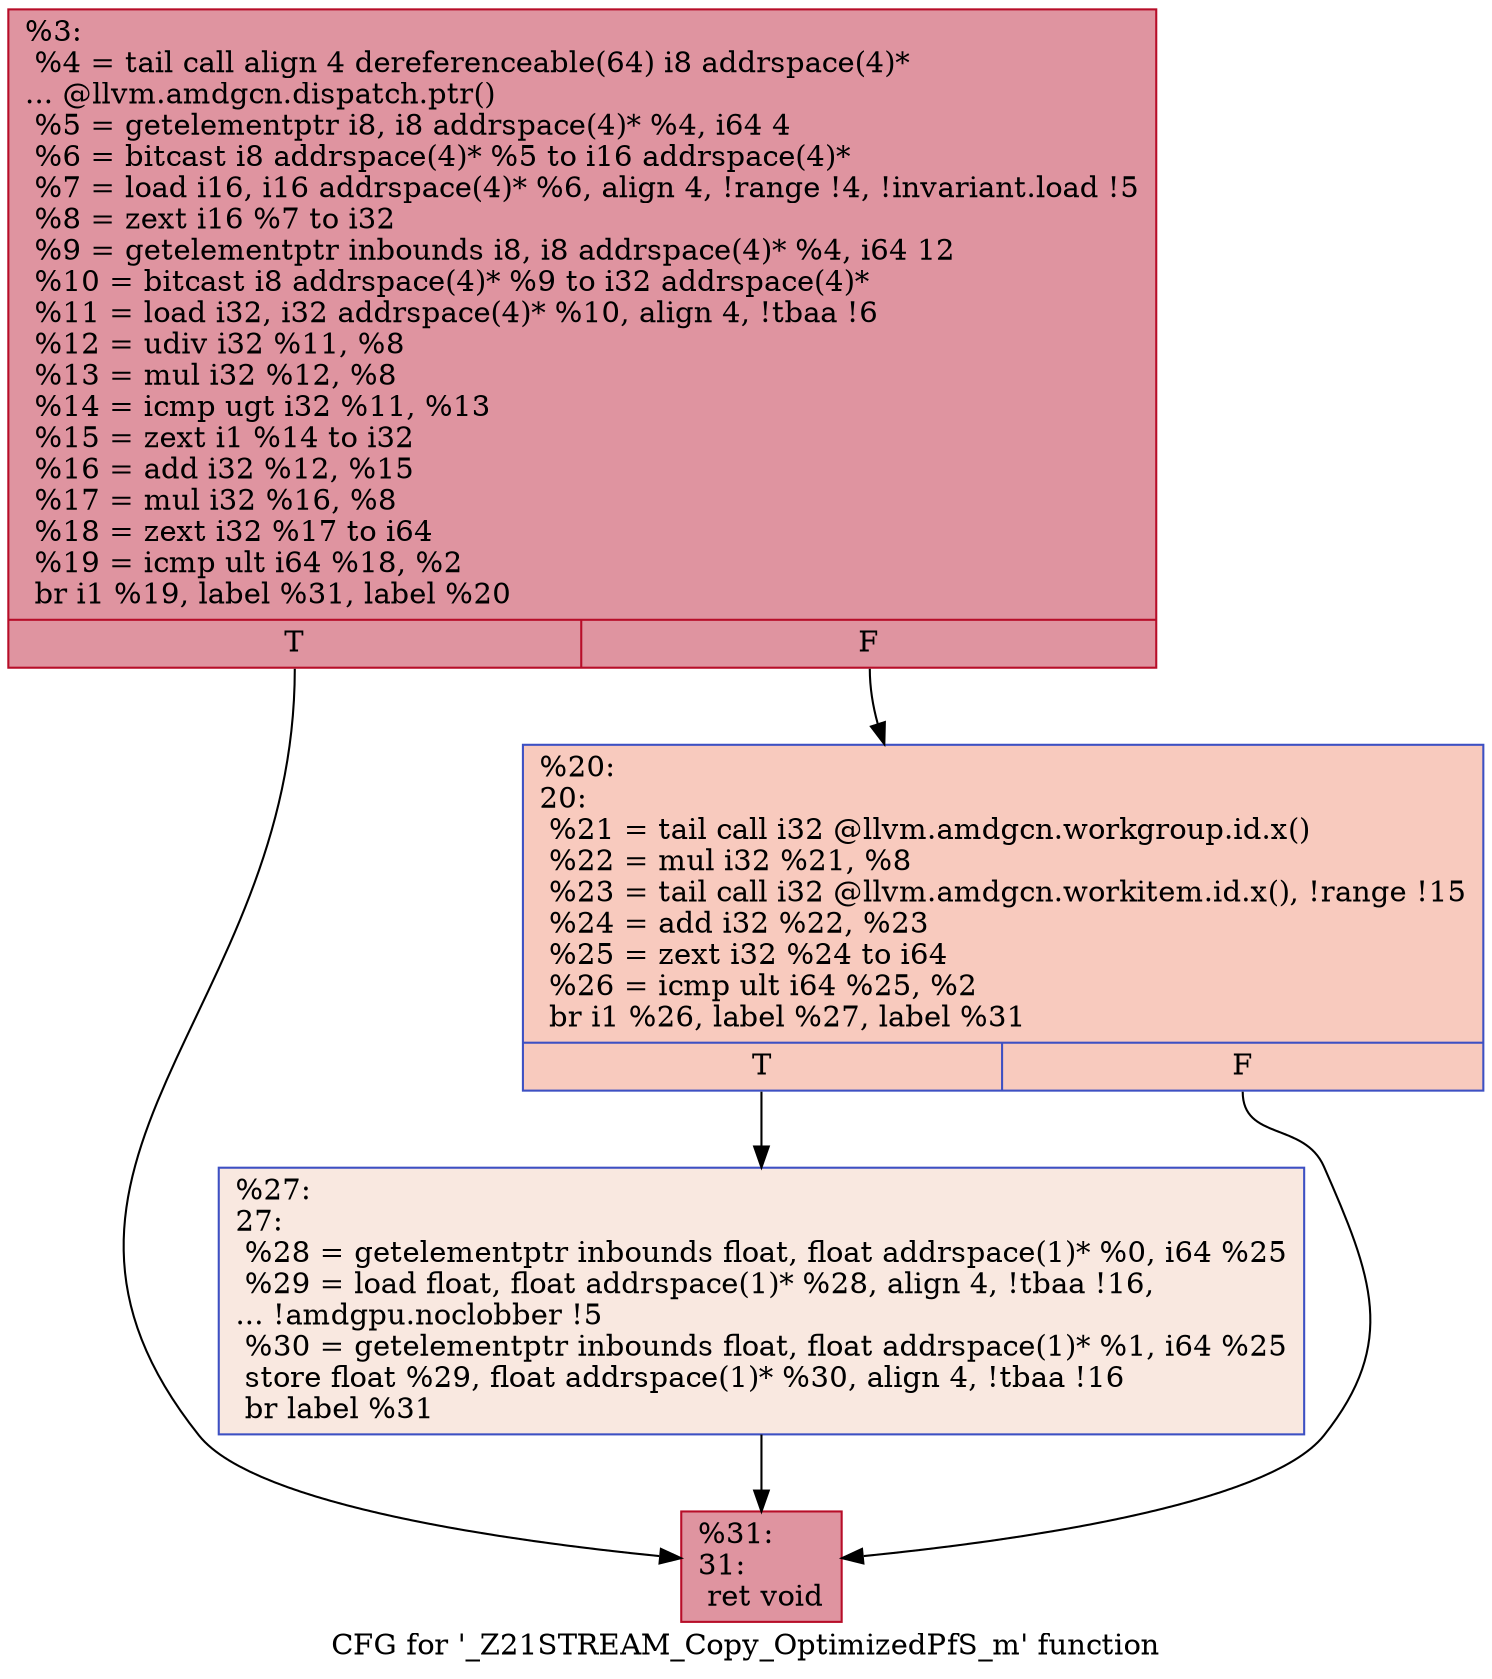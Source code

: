 digraph "CFG for '_Z21STREAM_Copy_OptimizedPfS_m' function" {
	label="CFG for '_Z21STREAM_Copy_OptimizedPfS_m' function";

	Node0x5cf53e0 [shape=record,color="#b70d28ff", style=filled, fillcolor="#b70d2870",label="{%3:\l  %4 = tail call align 4 dereferenceable(64) i8 addrspace(4)*\l... @llvm.amdgcn.dispatch.ptr()\l  %5 = getelementptr i8, i8 addrspace(4)* %4, i64 4\l  %6 = bitcast i8 addrspace(4)* %5 to i16 addrspace(4)*\l  %7 = load i16, i16 addrspace(4)* %6, align 4, !range !4, !invariant.load !5\l  %8 = zext i16 %7 to i32\l  %9 = getelementptr inbounds i8, i8 addrspace(4)* %4, i64 12\l  %10 = bitcast i8 addrspace(4)* %9 to i32 addrspace(4)*\l  %11 = load i32, i32 addrspace(4)* %10, align 4, !tbaa !6\l  %12 = udiv i32 %11, %8\l  %13 = mul i32 %12, %8\l  %14 = icmp ugt i32 %11, %13\l  %15 = zext i1 %14 to i32\l  %16 = add i32 %12, %15\l  %17 = mul i32 %16, %8\l  %18 = zext i32 %17 to i64\l  %19 = icmp ult i64 %18, %2\l  br i1 %19, label %31, label %20\l|{<s0>T|<s1>F}}"];
	Node0x5cf53e0:s0 -> Node0x5cf5610;
	Node0x5cf53e0:s1 -> Node0x5cf7410;
	Node0x5cf7410 [shape=record,color="#3d50c3ff", style=filled, fillcolor="#ef886b70",label="{%20:\l20:                                               \l  %21 = tail call i32 @llvm.amdgcn.workgroup.id.x()\l  %22 = mul i32 %21, %8\l  %23 = tail call i32 @llvm.amdgcn.workitem.id.x(), !range !15\l  %24 = add i32 %22, %23\l  %25 = zext i32 %24 to i64\l  %26 = icmp ult i64 %25, %2\l  br i1 %26, label %27, label %31\l|{<s0>T|<s1>F}}"];
	Node0x5cf7410:s0 -> Node0x5cf7c90;
	Node0x5cf7410:s1 -> Node0x5cf5610;
	Node0x5cf7c90 [shape=record,color="#3d50c3ff", style=filled, fillcolor="#f1ccb870",label="{%27:\l27:                                               \l  %28 = getelementptr inbounds float, float addrspace(1)* %0, i64 %25\l  %29 = load float, float addrspace(1)* %28, align 4, !tbaa !16,\l... !amdgpu.noclobber !5\l  %30 = getelementptr inbounds float, float addrspace(1)* %1, i64 %25\l  store float %29, float addrspace(1)* %30, align 4, !tbaa !16\l  br label %31\l}"];
	Node0x5cf7c90 -> Node0x5cf5610;
	Node0x5cf5610 [shape=record,color="#b70d28ff", style=filled, fillcolor="#b70d2870",label="{%31:\l31:                                               \l  ret void\l}"];
}
